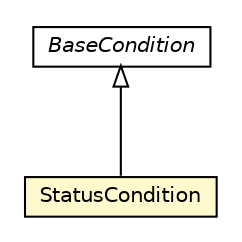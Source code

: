 #!/usr/local/bin/dot
#
# Class diagram 
# Generated by UMLGraph version 5.1 (http://www.umlgraph.org/)
#

digraph G {
	edge [fontname="Helvetica",fontsize=10,labelfontname="Helvetica",labelfontsize=10];
	node [fontname="Helvetica",fontsize=10,shape=plaintext];
	nodesep=0.25;
	ranksep=0.5;
	// cn.edu.uestc.acmicpc.db.condition.impl.StatusCondition
	c3792 [label=<<table title="cn.edu.uestc.acmicpc.db.condition.impl.StatusCondition" border="0" cellborder="1" cellspacing="0" cellpadding="2" port="p" bgcolor="lemonChiffon" href="./StatusCondition.html">
		<tr><td><table border="0" cellspacing="0" cellpadding="1">
<tr><td align="center" balign="center"> StatusCondition </td></tr>
		</table></td></tr>
		</table>>, fontname="Helvetica", fontcolor="black", fontsize=10.0];
	// cn.edu.uestc.acmicpc.db.condition.base.BaseCondition
	c3799 [label=<<table title="cn.edu.uestc.acmicpc.db.condition.base.BaseCondition" border="0" cellborder="1" cellspacing="0" cellpadding="2" port="p" href="../base/BaseCondition.html">
		<tr><td><table border="0" cellspacing="0" cellpadding="1">
<tr><td align="center" balign="center"><font face="Helvetica-Oblique"> BaseCondition </font></td></tr>
		</table></td></tr>
		</table>>, fontname="Helvetica", fontcolor="black", fontsize=10.0];
	//cn.edu.uestc.acmicpc.db.condition.impl.StatusCondition extends cn.edu.uestc.acmicpc.db.condition.base.BaseCondition
	c3799:p -> c3792:p [dir=back,arrowtail=empty];
}

